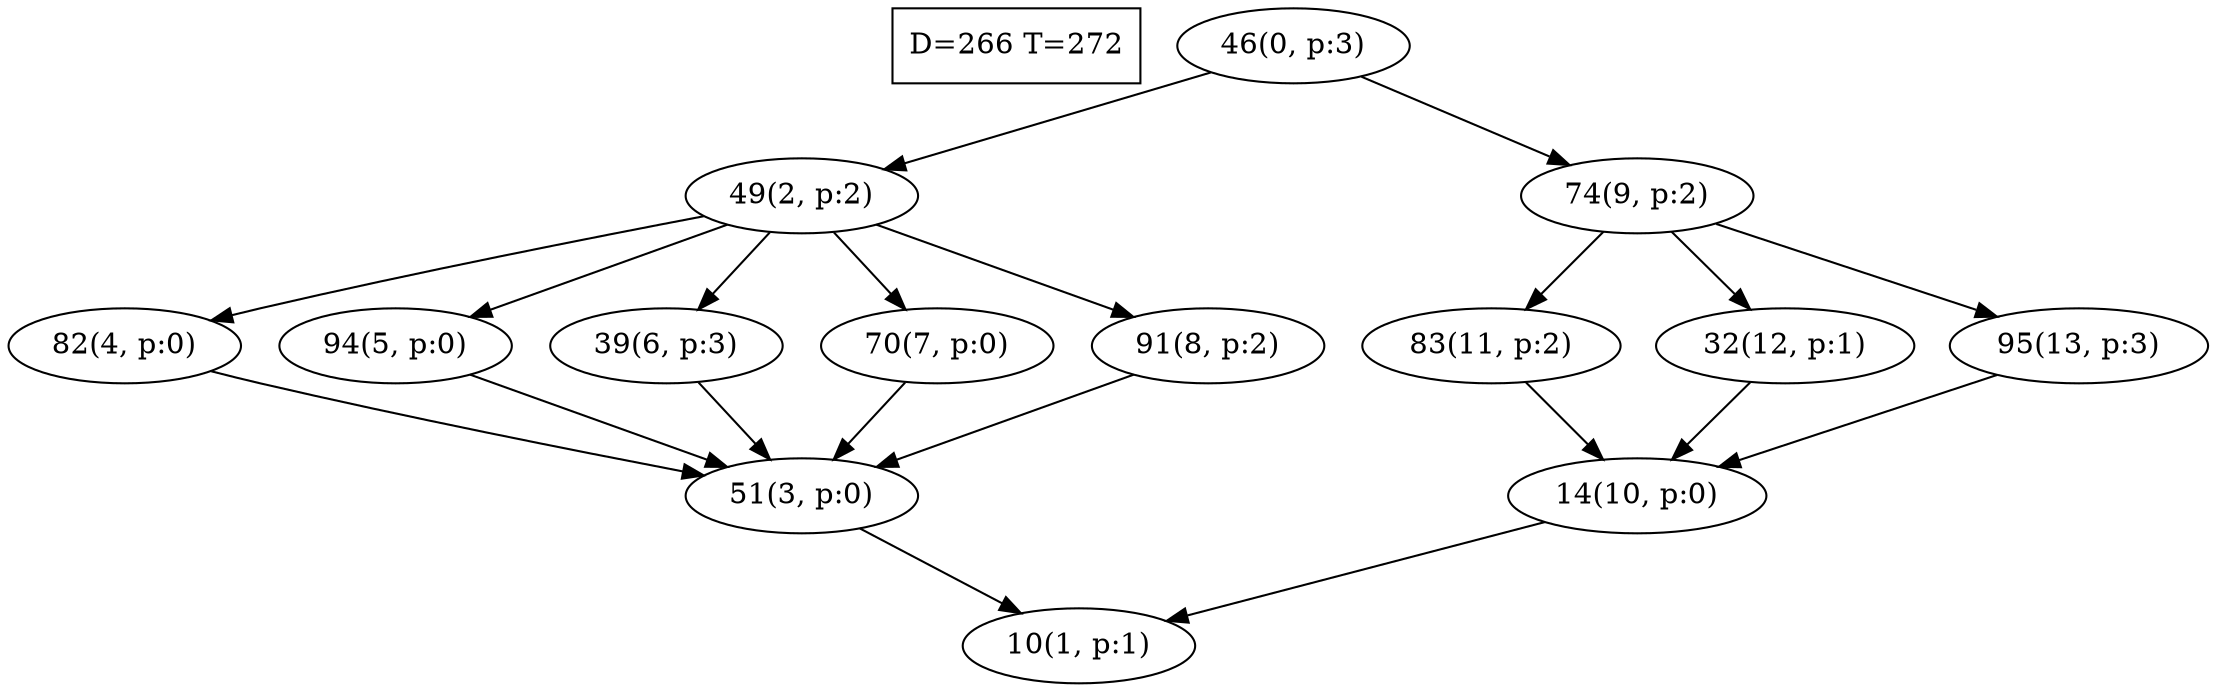 digraph Task {
i [shape=box, label="D=266 T=272"]; 
0 [label="46(0, p:3)"];
1 [label="10(1, p:1)"];
2 [label="49(2, p:2)"];
3 [label="51(3, p:0)"];
4 [label="82(4, p:0)"];
5 [label="94(5, p:0)"];
6 [label="39(6, p:3)"];
7 [label="70(7, p:0)"];
8 [label="91(8, p:2)"];
9 [label="74(9, p:2)"];
10 [label="14(10, p:0)"];
11 [label="83(11, p:2)"];
12 [label="32(12, p:1)"];
13 [label="95(13, p:3)"];
0 -> 2;
0 -> 9;
2 -> 4;
2 -> 5;
2 -> 6;
2 -> 7;
2 -> 8;
3 -> 1;
4 -> 3;
5 -> 3;
6 -> 3;
7 -> 3;
8 -> 3;
9 -> 11;
9 -> 12;
9 -> 13;
10 -> 1;
11 -> 10;
12 -> 10;
13 -> 10;
}